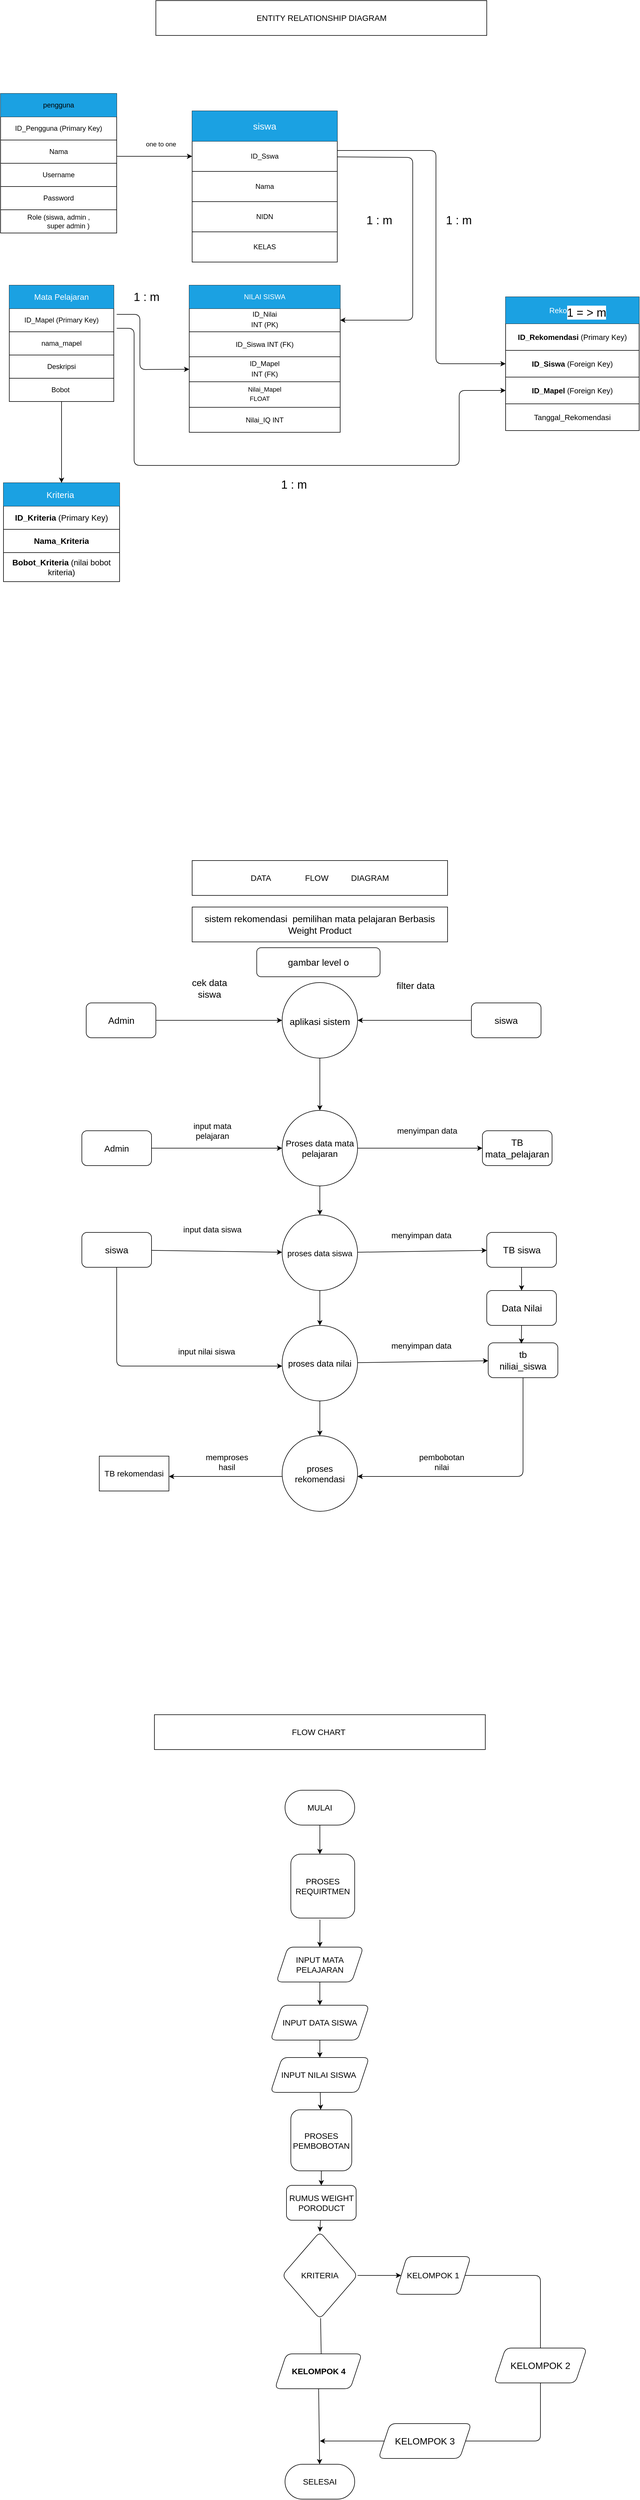 <mxfile><diagram id="LX3NrVUi2IdloEImj4LN" name="Page-1"><mxGraphModel dx="1613" dy="1745" grid="1" gridSize="10" guides="1" tooltips="1" connect="1" arrows="1" fold="1" page="1" pageScale="1" pageWidth="850" pageHeight="1100" math="0" shadow="0"><root><mxCell id="0"/><mxCell id="1" parent="0"/><mxCell id="129" style="edgeStyle=none;html=1;fontSize=11;" parent="1" target="403" edge="1"><mxGeometry relative="1" as="geometry"><mxPoint x="-220" y="-100" as="targetPoint"/><Array as="points"/><mxPoint x="-350" y="-172" as="sourcePoint"/></mxGeometry></mxCell><mxCell id="131" value="one to one" style="edgeLabel;html=1;align=center;verticalAlign=middle;resizable=0;points=[];fontSize=11;" parent="129" vertex="1" connectable="0"><mxGeometry x="-0.118" y="-3" relative="1" as="geometry"><mxPoint x="18" y="-24" as="offset"/></mxGeometry></mxCell><mxCell id="24" value="" style="shape=table;startSize=0;container=1;collapsible=0;childLayout=tableLayout;" parent="1" vertex="1"><mxGeometry x="-550" y="-280" width="200" height="240" as="geometry"/></mxCell><mxCell id="25" value="" style="shape=tableRow;horizontal=0;startSize=0;swimlaneHead=0;swimlaneBody=0;top=0;left=0;bottom=0;right=0;collapsible=0;dropTarget=0;fillColor=#1ba1e2;points=[[0,0.5],[1,0.5]];portConstraint=eastwest;fontColor=#ffffff;strokeColor=#006EAF;" parent="24" vertex="1"><mxGeometry width="200" height="40" as="geometry"/></mxCell><mxCell id="26" value="pengguna" style="shape=partialRectangle;html=1;whiteSpace=wrap;connectable=0;overflow=hidden;fillColor=none;top=0;left=0;bottom=0;right=0;pointerEvents=1;" parent="25" vertex="1"><mxGeometry width="200" height="40" as="geometry"><mxRectangle width="200" height="40" as="alternateBounds"/></mxGeometry></mxCell><mxCell id="27" value="" style="shape=tableRow;horizontal=0;startSize=0;swimlaneHead=0;swimlaneBody=0;top=0;left=0;bottom=0;right=0;collapsible=0;dropTarget=0;fillColor=none;points=[[0,0.5],[1,0.5]];portConstraint=eastwest;" parent="24" vertex="1"><mxGeometry y="40" width="200" height="40" as="geometry"/></mxCell><mxCell id="28" value="ID_Pengguna (Primary Key)" style="shape=partialRectangle;html=1;whiteSpace=wrap;connectable=0;overflow=hidden;fillColor=none;top=0;left=0;bottom=0;right=0;pointerEvents=1;" parent="27" vertex="1"><mxGeometry width="200" height="40" as="geometry"><mxRectangle width="200" height="40" as="alternateBounds"/></mxGeometry></mxCell><mxCell id="29" value="" style="shape=tableRow;horizontal=0;startSize=0;swimlaneHead=0;swimlaneBody=0;top=0;left=0;bottom=0;right=0;collapsible=0;dropTarget=0;fillColor=none;points=[[0,0.5],[1,0.5]];portConstraint=eastwest;" parent="24" vertex="1"><mxGeometry y="80" width="200" height="40" as="geometry"/></mxCell><mxCell id="30" value="Nama" style="shape=partialRectangle;html=1;whiteSpace=wrap;connectable=0;overflow=hidden;fillColor=none;top=0;left=0;bottom=0;right=0;pointerEvents=1;" parent="29" vertex="1"><mxGeometry width="200" height="40" as="geometry"><mxRectangle width="200" height="40" as="alternateBounds"/></mxGeometry></mxCell><mxCell id="31" value="" style="shape=tableRow;horizontal=0;startSize=0;swimlaneHead=0;swimlaneBody=0;top=0;left=0;bottom=0;right=0;collapsible=0;dropTarget=0;fillColor=none;points=[[0,0.5],[1,0.5]];portConstraint=eastwest;" parent="24" vertex="1"><mxGeometry y="120" width="200" height="40" as="geometry"/></mxCell><mxCell id="32" value="Username" style="shape=partialRectangle;html=1;whiteSpace=wrap;connectable=0;overflow=hidden;fillColor=none;top=0;left=0;bottom=0;right=0;pointerEvents=1;" parent="31" vertex="1"><mxGeometry width="200" height="40" as="geometry"><mxRectangle width="200" height="40" as="alternateBounds"/></mxGeometry></mxCell><mxCell id="33" value="" style="shape=tableRow;horizontal=0;startSize=0;swimlaneHead=0;swimlaneBody=0;top=0;left=0;bottom=0;right=0;collapsible=0;dropTarget=0;fillColor=none;points=[[0,0.5],[1,0.5]];portConstraint=eastwest;" parent="24" vertex="1"><mxGeometry y="160" width="200" height="40" as="geometry"/></mxCell><mxCell id="34" value="Password" style="shape=partialRectangle;html=1;whiteSpace=wrap;connectable=0;overflow=hidden;fillColor=none;top=0;left=0;bottom=0;right=0;pointerEvents=1;" parent="33" vertex="1"><mxGeometry width="200" height="40" as="geometry"><mxRectangle width="200" height="40" as="alternateBounds"/></mxGeometry></mxCell><mxCell id="35" value="" style="shape=tableRow;horizontal=0;startSize=0;swimlaneHead=0;swimlaneBody=0;top=0;left=0;bottom=0;right=0;collapsible=0;dropTarget=0;fillColor=none;points=[[0,0.5],[1,0.5]];portConstraint=eastwest;" parent="24" vertex="1"><mxGeometry y="200" width="200" height="40" as="geometry"/></mxCell><mxCell id="36" value="Role (siswa, admin , &lt;br&gt;&lt;span style=&quot;white-space: pre;&quot;&gt;&#9;&lt;/span&gt;&amp;nbsp; super admin )" style="shape=partialRectangle;html=1;whiteSpace=wrap;connectable=0;overflow=hidden;fillColor=none;top=0;left=0;bottom=0;right=0;pointerEvents=1;" parent="35" vertex="1"><mxGeometry width="200" height="40" as="geometry"><mxRectangle width="200" height="40" as="alternateBounds"/></mxGeometry></mxCell><mxCell id="VkJ5TcABdocI_Z8cLHhA-128" style="edgeStyle=none;html=1;fontSize=13;" parent="1" source="37" target="58" edge="1"><mxGeometry relative="1" as="geometry"/></mxCell><mxCell id="37" value="" style="shape=table;startSize=0;container=1;collapsible=0;childLayout=tableLayout;" parent="1" vertex="1"><mxGeometry x="-535" y="50" width="180" height="200" as="geometry"/></mxCell><mxCell id="38" value="" style="shape=tableRow;horizontal=0;startSize=0;swimlaneHead=0;swimlaneBody=0;top=0;left=0;bottom=0;right=0;collapsible=0;dropTarget=0;fillColor=none;points=[[0,0.5],[1,0.5]];portConstraint=eastwest;" parent="37" vertex="1"><mxGeometry width="180" height="40" as="geometry"/></mxCell><mxCell id="39" value="&lt;font style=&quot;font-size: 14px;&quot;&gt;Mata Pelajaran&lt;/font&gt;" style="shape=partialRectangle;html=1;whiteSpace=wrap;connectable=0;overflow=hidden;fillColor=#1ba1e2;top=0;left=0;bottom=0;right=0;pointerEvents=1;fontColor=#ffffff;strokeColor=#006EAF;" parent="38" vertex="1"><mxGeometry width="180" height="40" as="geometry"><mxRectangle width="180" height="40" as="alternateBounds"/></mxGeometry></mxCell><mxCell id="40" value="" style="shape=tableRow;horizontal=0;startSize=0;swimlaneHead=0;swimlaneBody=0;top=0;left=0;bottom=0;right=0;collapsible=0;dropTarget=0;fillColor=none;points=[[0,0.5],[1,0.5]];portConstraint=eastwest;" parent="37" vertex="1"><mxGeometry y="40" width="180" height="40" as="geometry"/></mxCell><mxCell id="41" value="ID_Mapel (Primary Key)" style="shape=partialRectangle;html=1;whiteSpace=wrap;connectable=0;overflow=hidden;fillColor=none;top=0;left=0;bottom=0;right=0;pointerEvents=1;" parent="40" vertex="1"><mxGeometry width="180" height="40" as="geometry"><mxRectangle width="180" height="40" as="alternateBounds"/></mxGeometry></mxCell><mxCell id="42" value="" style="shape=tableRow;horizontal=0;startSize=0;swimlaneHead=0;swimlaneBody=0;top=0;left=0;bottom=0;right=0;collapsible=0;dropTarget=0;fillColor=none;points=[[0,0.5],[1,0.5]];portConstraint=eastwest;" parent="37" vertex="1"><mxGeometry y="80" width="180" height="40" as="geometry"/></mxCell><mxCell id="43" value="nama_mapel" style="shape=partialRectangle;html=1;whiteSpace=wrap;connectable=0;overflow=hidden;fillColor=none;top=0;left=0;bottom=0;right=0;pointerEvents=1;" parent="42" vertex="1"><mxGeometry width="180" height="40" as="geometry"><mxRectangle width="180" height="40" as="alternateBounds"/></mxGeometry></mxCell><mxCell id="44" value="" style="shape=tableRow;horizontal=0;startSize=0;swimlaneHead=0;swimlaneBody=0;top=0;left=0;bottom=0;right=0;collapsible=0;dropTarget=0;fillColor=none;points=[[0,0.5],[1,0.5]];portConstraint=eastwest;" parent="37" vertex="1"><mxGeometry y="120" width="180" height="40" as="geometry"/></mxCell><mxCell id="45" value="Deskripsi" style="shape=partialRectangle;html=1;whiteSpace=wrap;connectable=0;overflow=hidden;fillColor=none;top=0;left=0;bottom=0;right=0;pointerEvents=1;" parent="44" vertex="1"><mxGeometry width="180" height="40" as="geometry"><mxRectangle width="180" height="40" as="alternateBounds"/></mxGeometry></mxCell><mxCell id="46" value="" style="shape=tableRow;horizontal=0;startSize=0;swimlaneHead=0;swimlaneBody=0;top=0;left=0;bottom=0;right=0;collapsible=0;dropTarget=0;fillColor=none;points=[[0,0.5],[1,0.5]];portConstraint=eastwest;" parent="37" vertex="1"><mxGeometry y="160" width="180" height="40" as="geometry"/></mxCell><mxCell id="47" value="Bobot&amp;nbsp;" style="shape=partialRectangle;html=1;whiteSpace=wrap;connectable=0;overflow=hidden;fillColor=none;top=0;left=0;bottom=0;right=0;pointerEvents=1;" parent="46" vertex="1"><mxGeometry width="180" height="40" as="geometry"><mxRectangle width="180" height="40" as="alternateBounds"/></mxGeometry></mxCell><mxCell id="57" value="" style="shape=table;startSize=0;container=1;collapsible=0;childLayout=tableLayout;fontSize=14;" parent="1" vertex="1"><mxGeometry x="-545" y="390" width="200" height="170" as="geometry"/></mxCell><mxCell id="58" value="" style="shape=tableRow;horizontal=0;startSize=0;swimlaneHead=0;swimlaneBody=0;top=0;left=0;bottom=0;right=0;collapsible=0;dropTarget=0;fillColor=none;points=[[0,0.5],[1,0.5]];portConstraint=eastwest;fontSize=14;" parent="57" vertex="1"><mxGeometry width="200" height="40" as="geometry"/></mxCell><mxCell id="59" value="&lt;font style=&quot;font-size: 15px;&quot;&gt;Kriteria&amp;nbsp;&lt;/font&gt;" style="shape=partialRectangle;html=1;whiteSpace=wrap;connectable=0;overflow=hidden;fillColor=#1ba1e2;top=0;left=0;bottom=0;right=0;pointerEvents=1;fontSize=14;fontColor=#ffffff;strokeColor=#006EAF;" parent="58" vertex="1"><mxGeometry width="200" height="40" as="geometry"><mxRectangle width="200" height="40" as="alternateBounds"/></mxGeometry></mxCell><mxCell id="60" value="" style="shape=tableRow;horizontal=0;startSize=0;swimlaneHead=0;swimlaneBody=0;top=0;left=0;bottom=0;right=0;collapsible=0;dropTarget=0;fillColor=none;points=[[0,0.5],[1,0.5]];portConstraint=eastwest;fontSize=14;" parent="57" vertex="1"><mxGeometry y="40" width="200" height="40" as="geometry"/></mxCell><mxCell id="61" value="&lt;strong&gt;ID_Kriteria&lt;/strong&gt; (Primary Key)" style="shape=partialRectangle;html=1;whiteSpace=wrap;connectable=0;overflow=hidden;fillColor=none;top=0;left=0;bottom=0;right=0;pointerEvents=1;fontSize=14;" parent="60" vertex="1"><mxGeometry width="200" height="40" as="geometry"><mxRectangle width="200" height="40" as="alternateBounds"/></mxGeometry></mxCell><mxCell id="62" value="" style="shape=tableRow;horizontal=0;startSize=0;swimlaneHead=0;swimlaneBody=0;top=0;left=0;bottom=0;right=0;collapsible=0;dropTarget=0;fillColor=none;points=[[0,0.5],[1,0.5]];portConstraint=eastwest;fontSize=14;" parent="57" vertex="1"><mxGeometry y="80" width="200" height="40" as="geometry"/></mxCell><mxCell id="63" value="&lt;strong&gt;Nama_Kriteria&lt;/strong&gt;" style="shape=partialRectangle;html=1;whiteSpace=wrap;connectable=0;overflow=hidden;fillColor=none;top=0;left=0;bottom=0;right=0;pointerEvents=1;fontSize=14;" parent="62" vertex="1"><mxGeometry width="200" height="40" as="geometry"><mxRectangle width="200" height="40" as="alternateBounds"/></mxGeometry></mxCell><mxCell id="64" value="" style="shape=tableRow;horizontal=0;startSize=0;swimlaneHead=0;swimlaneBody=0;top=0;left=0;bottom=0;right=0;collapsible=0;dropTarget=0;fillColor=none;points=[[0,0.5],[1,0.5]];portConstraint=eastwest;fontSize=14;" parent="57" vertex="1"><mxGeometry y="120" width="200" height="50" as="geometry"/></mxCell><mxCell id="65" value="&lt;strong&gt;Bobot_Kriteria&lt;/strong&gt; (nilai bobot kriteria)" style="shape=partialRectangle;html=1;whiteSpace=wrap;connectable=0;overflow=hidden;fillColor=none;top=0;left=0;bottom=0;right=0;pointerEvents=1;fontSize=14;" parent="64" vertex="1"><mxGeometry width="200" height="50" as="geometry"><mxRectangle width="200" height="50" as="alternateBounds"/></mxGeometry></mxCell><mxCell id="VkJ5TcABdocI_Z8cLHhA-98" value="" style="shape=table;startSize=0;container=1;collapsible=0;childLayout=tableLayout;fontSize=13;" parent="1" vertex="1"><mxGeometry x="320" y="70" width="230" height="230" as="geometry"/></mxCell><mxCell id="VkJ5TcABdocI_Z8cLHhA-99" value="" style="shape=tableRow;horizontal=0;startSize=0;swimlaneHead=0;swimlaneBody=0;top=0;left=0;bottom=0;right=0;collapsible=0;dropTarget=0;fillColor=none;points=[[0,0.5],[1,0.5]];portConstraint=eastwest;fontSize=13;" parent="VkJ5TcABdocI_Z8cLHhA-98" vertex="1"><mxGeometry width="230" height="46" as="geometry"/></mxCell><mxCell id="VkJ5TcABdocI_Z8cLHhA-100" value="Rekomendasi" style="shape=partialRectangle;html=1;whiteSpace=wrap;connectable=0;overflow=hidden;fillColor=#1ba1e2;top=0;left=0;bottom=0;right=0;pointerEvents=1;fontSize=13;fontColor=#ffffff;strokeColor=#006EAF;" parent="VkJ5TcABdocI_Z8cLHhA-99" vertex="1"><mxGeometry width="230" height="46" as="geometry"><mxRectangle width="230" height="46" as="alternateBounds"/></mxGeometry></mxCell><mxCell id="VkJ5TcABdocI_Z8cLHhA-101" value="" style="shape=tableRow;horizontal=0;startSize=0;swimlaneHead=0;swimlaneBody=0;top=0;left=0;bottom=0;right=0;collapsible=0;dropTarget=0;fillColor=none;points=[[0,0.5],[1,0.5]];portConstraint=eastwest;fontSize=13;" parent="VkJ5TcABdocI_Z8cLHhA-98" vertex="1"><mxGeometry y="46" width="230" height="46" as="geometry"/></mxCell><mxCell id="VkJ5TcABdocI_Z8cLHhA-102" value="&lt;strong&gt;ID_Rekomendasi&lt;/strong&gt; (Primary Key)" style="shape=partialRectangle;html=1;whiteSpace=wrap;connectable=0;overflow=hidden;fillColor=none;top=0;left=0;bottom=0;right=0;pointerEvents=1;fontSize=13;" parent="VkJ5TcABdocI_Z8cLHhA-101" vertex="1"><mxGeometry width="230" height="46" as="geometry"><mxRectangle width="230" height="46" as="alternateBounds"/></mxGeometry></mxCell><mxCell id="VkJ5TcABdocI_Z8cLHhA-103" value="" style="shape=tableRow;horizontal=0;startSize=0;swimlaneHead=0;swimlaneBody=0;top=0;left=0;bottom=0;right=0;collapsible=0;dropTarget=0;fillColor=none;points=[[0,0.5],[1,0.5]];portConstraint=eastwest;fontSize=13;" parent="VkJ5TcABdocI_Z8cLHhA-98" vertex="1"><mxGeometry y="92" width="230" height="46" as="geometry"/></mxCell><mxCell id="VkJ5TcABdocI_Z8cLHhA-104" value="&lt;b&gt;ID_Siswa&amp;nbsp;&lt;/b&gt;(Foreign Key)" style="shape=partialRectangle;html=1;whiteSpace=wrap;connectable=0;overflow=hidden;fillColor=none;top=0;left=0;bottom=0;right=0;pointerEvents=1;fontSize=13;" parent="VkJ5TcABdocI_Z8cLHhA-103" vertex="1"><mxGeometry width="230" height="46" as="geometry"><mxRectangle width="230" height="46" as="alternateBounds"/></mxGeometry></mxCell><mxCell id="VkJ5TcABdocI_Z8cLHhA-105" value="" style="shape=tableRow;horizontal=0;startSize=0;swimlaneHead=0;swimlaneBody=0;top=0;left=0;bottom=0;right=0;collapsible=0;dropTarget=0;fillColor=none;points=[[0,0.5],[1,0.5]];portConstraint=eastwest;fontSize=13;" parent="VkJ5TcABdocI_Z8cLHhA-98" vertex="1"><mxGeometry y="138" width="230" height="46" as="geometry"/></mxCell><mxCell id="VkJ5TcABdocI_Z8cLHhA-106" value="&lt;strong&gt;ID_Mapel&lt;/strong&gt; (Foreign Key)" style="shape=partialRectangle;html=1;whiteSpace=wrap;connectable=0;overflow=hidden;fillColor=none;top=0;left=0;bottom=0;right=0;pointerEvents=1;fontSize=13;" parent="VkJ5TcABdocI_Z8cLHhA-105" vertex="1"><mxGeometry width="230" height="46" as="geometry"><mxRectangle width="230" height="46" as="alternateBounds"/></mxGeometry></mxCell><mxCell id="VkJ5TcABdocI_Z8cLHhA-107" value="" style="shape=tableRow;horizontal=0;startSize=0;swimlaneHead=0;swimlaneBody=0;top=0;left=0;bottom=0;right=0;collapsible=0;dropTarget=0;fillColor=none;points=[[0,0.5],[1,0.5]];portConstraint=eastwest;fontSize=13;" parent="VkJ5TcABdocI_Z8cLHhA-98" vertex="1"><mxGeometry y="184" width="230" height="46" as="geometry"/></mxCell><mxCell id="VkJ5TcABdocI_Z8cLHhA-108" value="Tanggal_Rekomendasi" style="shape=partialRectangle;html=1;whiteSpace=wrap;connectable=0;overflow=hidden;fillColor=none;top=0;left=0;bottom=0;right=0;pointerEvents=1;fontSize=13;" parent="VkJ5TcABdocI_Z8cLHhA-107" vertex="1"><mxGeometry width="230" height="46" as="geometry"><mxRectangle width="230" height="46" as="alternateBounds"/></mxGeometry></mxCell><mxCell id="113" value="" style="edgeStyle=none;html=1;movable=0;resizable=0;rotatable=0;deletable=0;editable=0;connectable=0;" parent="1" edge="1"><mxGeometry relative="1" as="geometry"><mxPoint x="-99.394" y="110" as="sourcePoint"/><mxPoint x="-94.545" y="120" as="targetPoint"/></mxGeometry></mxCell><mxCell id="116" value="" style="shape=table;startSize=0;container=1;collapsible=0;childLayout=tableLayout;" parent="1" vertex="1"><mxGeometry x="-225" y="50" width="260" height="253" as="geometry"/></mxCell><mxCell id="117" value="" style="shape=tableRow;horizontal=0;startSize=0;swimlaneHead=0;swimlaneBody=0;top=0;left=0;bottom=0;right=0;collapsible=0;dropTarget=0;fillColor=none;points=[[0,0.5],[1,0.5]];portConstraint=eastwest;" parent="116" vertex="1"><mxGeometry width="260" height="40" as="geometry"/></mxCell><mxCell id="118" value="NILAI SISWA" style="shape=partialRectangle;html=1;whiteSpace=wrap;connectable=0;overflow=hidden;fillColor=#1ba1e2;top=0;left=0;bottom=0;right=0;pointerEvents=1;fontColor=#ffffff;strokeColor=#006EAF;" parent="117" vertex="1"><mxGeometry width="260" height="40" as="geometry"><mxRectangle width="260" height="40" as="alternateBounds"/></mxGeometry></mxCell><mxCell id="119" value="" style="shape=tableRow;horizontal=0;startSize=0;swimlaneHead=0;swimlaneBody=0;top=0;left=0;bottom=0;right=0;collapsible=0;dropTarget=0;fillColor=none;points=[[0,0.5],[1,0.5]];portConstraint=eastwest;" parent="116" vertex="1"><mxGeometry y="40" width="260" height="40" as="geometry"/></mxCell><mxCell id="120" value="ID_Nilai&lt;br&gt;&lt;table&gt;&lt;tbody&gt;&lt;tr&gt;&lt;td&gt;INT (PK)&lt;/td&gt;&lt;/tr&gt;&lt;/tbody&gt;&lt;/table&gt;" style="shape=partialRectangle;html=1;whiteSpace=wrap;connectable=0;overflow=hidden;fillColor=none;top=0;left=0;bottom=0;right=0;pointerEvents=1;" parent="119" vertex="1"><mxGeometry width="260" height="40" as="geometry"><mxRectangle width="260" height="40" as="alternateBounds"/></mxGeometry></mxCell><mxCell id="121" value="" style="shape=tableRow;horizontal=0;startSize=0;swimlaneHead=0;swimlaneBody=0;top=0;left=0;bottom=0;right=0;collapsible=0;dropTarget=0;fillColor=none;points=[[0,0.5],[1,0.5]];portConstraint=eastwest;" parent="116" vertex="1"><mxGeometry y="80" width="260" height="43" as="geometry"/></mxCell><mxCell id="122" value="ID_Siswa INT (FK)" style="shape=partialRectangle;html=1;whiteSpace=wrap;connectable=0;overflow=hidden;fillColor=none;top=0;left=0;bottom=0;right=0;pointerEvents=1;" parent="121" vertex="1"><mxGeometry width="260" height="43" as="geometry"><mxRectangle width="260" height="43" as="alternateBounds"/></mxGeometry></mxCell><mxCell id="123" value="" style="shape=tableRow;horizontal=0;startSize=0;swimlaneHead=0;swimlaneBody=0;top=0;left=0;bottom=0;right=0;collapsible=0;dropTarget=0;fillColor=none;points=[[0,0.5],[1,0.5]];portConstraint=eastwest;" parent="116" vertex="1"><mxGeometry y="123" width="260" height="43" as="geometry"/></mxCell><mxCell id="124" value="ID_Mapel&lt;br&gt;&lt;table&gt;&lt;tbody&gt;&lt;tr&gt;&lt;td&gt;INT (FK)&lt;/td&gt;&lt;/tr&gt;&lt;/tbody&gt;&lt;/table&gt;" style="shape=partialRectangle;html=1;whiteSpace=wrap;connectable=0;overflow=hidden;fillColor=none;top=0;left=0;bottom=0;right=0;pointerEvents=1;" parent="123" vertex="1"><mxGeometry width="260" height="43" as="geometry"><mxRectangle width="260" height="43" as="alternateBounds"/></mxGeometry></mxCell><mxCell id="125" value="" style="shape=tableRow;horizontal=0;startSize=0;swimlaneHead=0;swimlaneBody=0;top=0;left=0;bottom=0;right=0;collapsible=0;dropTarget=0;fillColor=none;points=[[0,0.5],[1,0.5]];portConstraint=eastwest;" parent="116" vertex="1"><mxGeometry y="166" width="260" height="44" as="geometry"/></mxCell><mxCell id="126" value="&lt;font style=&quot;font-size: 11px;&quot;&gt;Nilai_Mapel&lt;/font&gt;&lt;br&gt;&lt;table style=&quot;font-size: 11px;&quot;&gt;&lt;tbody&gt;&lt;tr&gt;&lt;td&gt;&lt;font style=&quot;font-size: 11px;&quot;&gt;FLOAT&lt;/font&gt;&lt;/td&gt;&lt;/tr&gt;&lt;/tbody&gt;&lt;/table&gt;" style="shape=partialRectangle;html=1;whiteSpace=wrap;connectable=0;overflow=hidden;fillColor=none;top=0;left=0;bottom=0;right=0;pointerEvents=1;" parent="125" vertex="1"><mxGeometry width="260" height="44" as="geometry"><mxRectangle width="260" height="44" as="alternateBounds"/></mxGeometry></mxCell><mxCell id="127" value="" style="shape=tableRow;horizontal=0;startSize=0;swimlaneHead=0;swimlaneBody=0;top=0;left=0;bottom=0;right=0;collapsible=0;dropTarget=0;fillColor=none;points=[[0,0.5],[1,0.5]];portConstraint=eastwest;" parent="116" vertex="1"><mxGeometry y="210" width="260" height="43" as="geometry"/></mxCell><mxCell id="128" value="Nilai_IQ INT" style="shape=partialRectangle;html=1;whiteSpace=wrap;connectable=0;overflow=hidden;fillColor=none;top=0;left=0;bottom=0;right=0;pointerEvents=1;" parent="127" vertex="1"><mxGeometry width="260" height="43" as="geometry"><mxRectangle width="260" height="43" as="alternateBounds"/></mxGeometry></mxCell><mxCell id="132" style="edgeStyle=none;html=1;fontSize=11;entryX=0;entryY=0.5;entryDx=0;entryDy=0;" parent="1" target="123" edge="1"><mxGeometry relative="1" as="geometry"><mxPoint x="-450" y="554.5" as="targetPoint"/><mxPoint x="-350" y="100" as="sourcePoint"/><Array as="points"><mxPoint x="-310" y="100"/><mxPoint x="-310" y="195"/></Array></mxGeometry></mxCell><mxCell id="135" value="&lt;font style=&quot;font-size: 20px;&quot;&gt;1 : m&lt;/font&gt;" style="edgeLabel;html=1;align=center;verticalAlign=middle;resizable=0;points=[];fontSize=11;" parent="132" vertex="1" connectable="0"><mxGeometry x="0.155" y="4" relative="1" as="geometry"><mxPoint x="7" y="-118" as="offset"/></mxGeometry></mxCell><mxCell id="139" value="&lt;span style=&quot;font-size: 20px;&quot;&gt;1 : m&lt;/span&gt;" style="edgeLabel;html=1;align=center;verticalAlign=middle;resizable=0;points=[];fontSize=11;" parent="1" vertex="1" connectable="0"><mxGeometry x="39.997" y="-19.997" as="geometry"><mxPoint x="62" y="-43" as="offset"/></mxGeometry></mxCell><mxCell id="142" value="&lt;font style=&quot;font-size: 20px;&quot;&gt;1 = &amp;gt; m&lt;/font&gt;" style="edgeLabel;html=1;align=center;verticalAlign=middle;resizable=0;points=[];fontSize=11;" parent="1" vertex="1" connectable="0"><mxGeometry x="239.997" y="110.003" as="geometry"><mxPoint x="219" y="-14" as="offset"/></mxGeometry></mxCell><mxCell id="146" value="&lt;font style=&quot;font-size: 20px;&quot;&gt;1 : m&lt;/font&gt;" style="edgeLabel;html=1;align=center;verticalAlign=middle;resizable=0;points=[];fontSize=11;" parent="1" vertex="1" connectable="0"><mxGeometry x="-40.003" y="410.003" as="geometry"><mxPoint x="-5" y="-18" as="offset"/></mxGeometry></mxCell><mxCell id="435" style="edgeStyle=none;html=1;exitX=0.5;exitY=1;exitDx=0;exitDy=0;fontSize=16;" parent="1" source="147" target="176" edge="1"><mxGeometry relative="1" as="geometry"/></mxCell><mxCell id="147" value="&lt;font style=&quot;font-size: 16px;&quot;&gt;aplikasi sistem&lt;/font&gt;" style="ellipse;whiteSpace=wrap;html=1;aspect=fixed;fontSize=20;" parent="1" vertex="1"><mxGeometry x="-65" y="1250" width="130" height="130" as="geometry"/></mxCell><mxCell id="151" style="edgeStyle=orthogonalEdgeStyle;curved=1;html=1;fontSize=16;" parent="1" source="148" target="147" edge="1"><mxGeometry relative="1" as="geometry"/></mxCell><mxCell id="148" value="Admin" style="rounded=1;whiteSpace=wrap;html=1;fontSize=16;" parent="1" vertex="1"><mxGeometry x="-402.5" y="1285" width="120" height="60" as="geometry"/></mxCell><mxCell id="154" style="edgeStyle=orthogonalEdgeStyle;curved=1;html=1;fontSize=16;" parent="1" source="150" target="147" edge="1"><mxGeometry relative="1" as="geometry"/></mxCell><mxCell id="150" value="siswa" style="rounded=1;whiteSpace=wrap;html=1;fontSize=16;" parent="1" vertex="1"><mxGeometry x="261" y="1285" width="120" height="60" as="geometry"/></mxCell><mxCell id="152" value="cek data siswa" style="text;strokeColor=none;align=center;fillColor=none;html=1;verticalAlign=middle;whiteSpace=wrap;rounded=0;fontSize=16;" parent="1" vertex="1"><mxGeometry x="-240" y="1235" width="100" height="50" as="geometry"/></mxCell><mxCell id="155" value="filter data" style="text;strokeColor=none;align=center;fillColor=none;html=1;verticalAlign=middle;whiteSpace=wrap;rounded=0;fontSize=16;" parent="1" vertex="1"><mxGeometry x="120" y="1235" width="90" height="40" as="geometry"/></mxCell><mxCell id="158" value="gambar level o" style="rounded=1;whiteSpace=wrap;html=1;fontSize=16;" parent="1" vertex="1"><mxGeometry x="-108.75" y="1190" width="212.5" height="50" as="geometry"/></mxCell><mxCell id="159" value="sistem rekomendasi&amp;nbsp; pemilihan mata pelajaran Berbasis Weight Product" style="rounded=0;whiteSpace=wrap;html=1;fontSize=16;" parent="1" vertex="1"><mxGeometry x="-220" y="1120" width="440" height="60" as="geometry"/></mxCell><mxCell id="169" style="edgeStyle=none;html=1;fontSize=16;" parent="1" source="161" target="162" edge="1"><mxGeometry relative="1" as="geometry"/></mxCell><mxCell id="195" style="edgeStyle=orthogonalEdgeStyle;html=1;fontSize=14;" parent="1" source="161" target="171" edge="1"><mxGeometry relative="1" as="geometry"><Array as="points"><mxPoint x="-350" y="1910"/></Array></mxGeometry></mxCell><mxCell id="161" value="siswa" style="rounded=1;whiteSpace=wrap;html=1;fontSize=16;" parent="1" vertex="1"><mxGeometry x="-410" y="1680" width="120" height="60" as="geometry"/></mxCell><mxCell id="170" style="edgeStyle=none;html=1;fontSize=15;" parent="1" source="162" target="168" edge="1"><mxGeometry relative="1" as="geometry"/></mxCell><mxCell id="436" style="edgeStyle=none;html=1;entryX=0.5;entryY=0;entryDx=0;entryDy=0;fontSize=16;" parent="1" source="162" target="171" edge="1"><mxGeometry relative="1" as="geometry"/></mxCell><mxCell id="162" value="&lt;font style=&quot;font-size: 14px;&quot;&gt;proses data siswa&lt;/font&gt;" style="ellipse;whiteSpace=wrap;html=1;aspect=fixed;fontSize=16;" parent="1" vertex="1"><mxGeometry x="-65" y="1650" width="130" height="130" as="geometry"/></mxCell><mxCell id="398" style="edgeStyle=none;html=1;" parent="1" source="168" target="397" edge="1"><mxGeometry relative="1" as="geometry"><mxPoint x="350" y="1740" as="sourcePoint"/></mxGeometry></mxCell><mxCell id="168" value="TB siswa" style="rounded=1;whiteSpace=wrap;html=1;fontSize=16;" parent="1" vertex="1"><mxGeometry x="287.5" y="1680" width="120" height="60" as="geometry"/></mxCell><mxCell id="181" style="edgeStyle=none;html=1;fontSize=15;" parent="1" source="171" target="180" edge="1"><mxGeometry relative="1" as="geometry"/></mxCell><mxCell id="438" style="edgeStyle=none;html=1;fontSize=16;" parent="1" source="171" target="197" edge="1"><mxGeometry relative="1" as="geometry"/></mxCell><mxCell id="171" value="proses data nilai" style="ellipse;whiteSpace=wrap;html=1;aspect=fixed;fontSize=15;" parent="1" vertex="1"><mxGeometry x="-65" y="1840" width="130" height="130" as="geometry"/></mxCell><mxCell id="174" value="TB mata_pelajaran" style="rounded=1;whiteSpace=wrap;html=1;fontSize=16;" parent="1" vertex="1"><mxGeometry x="280" y="1505" width="120" height="60" as="geometry"/></mxCell><mxCell id="177" style="edgeStyle=none;html=1;fontSize=15;" parent="1" source="175" target="176" edge="1"><mxGeometry relative="1" as="geometry"/></mxCell><mxCell id="175" value="Admin" style="rounded=1;whiteSpace=wrap;html=1;fontSize=15;" parent="1" vertex="1"><mxGeometry x="-410" y="1505" width="120" height="60" as="geometry"/></mxCell><mxCell id="179" style="edgeStyle=none;html=1;fontSize=15;" parent="1" source="176" target="174" edge="1"><mxGeometry relative="1" as="geometry"/></mxCell><mxCell id="437" style="edgeStyle=none;html=1;entryX=0.5;entryY=0;entryDx=0;entryDy=0;fontSize=16;" parent="1" source="176" target="162" edge="1"><mxGeometry relative="1" as="geometry"/></mxCell><mxCell id="176" value="Proses data mata pelajaran" style="ellipse;whiteSpace=wrap;html=1;aspect=fixed;fontSize=15;" parent="1" vertex="1"><mxGeometry x="-65" y="1470" width="130" height="130" as="geometry"/></mxCell><mxCell id="198" style="edgeStyle=orthogonalEdgeStyle;html=1;fontSize=14;" parent="1" source="180" target="197" edge="1"><mxGeometry relative="1" as="geometry"><Array as="points"><mxPoint x="350" y="2100"/></Array></mxGeometry></mxCell><mxCell id="180" value="tb&lt;br&gt;niliai_siswa" style="rounded=1;whiteSpace=wrap;html=1;fontSize=16;" parent="1" vertex="1"><mxGeometry x="290" y="1870" width="120" height="60" as="geometry"/></mxCell><mxCell id="183" value="input data siswa" style="text;strokeColor=none;align=center;fillColor=none;html=1;verticalAlign=middle;whiteSpace=wrap;rounded=0;fontSize=14;" parent="1" vertex="1"><mxGeometry x="-240" y="1650" width="110" height="50" as="geometry"/></mxCell><mxCell id="184" value="menyimpan data" style="text;strokeColor=none;align=center;fillColor=none;html=1;verticalAlign=middle;whiteSpace=wrap;rounded=0;fontSize=14;" parent="1" vertex="1"><mxGeometry x="130" y="1480" width="110" height="50" as="geometry"/></mxCell><mxCell id="211" style="edgeStyle=orthogonalEdgeStyle;html=1;fontSize=14;" parent="1" source="197" target="210" edge="1"><mxGeometry relative="1" as="geometry"><Array as="points"><mxPoint x="-180" y="2100"/><mxPoint x="-180" y="2100"/></Array></mxGeometry></mxCell><mxCell id="197" value="proses rekomendasi" style="ellipse;whiteSpace=wrap;html=1;aspect=fixed;fontSize=15;" parent="1" vertex="1"><mxGeometry x="-65" y="2030" width="130" height="130" as="geometry"/></mxCell><mxCell id="199" value="input nilai siswa" style="text;strokeColor=none;align=center;fillColor=none;html=1;verticalAlign=middle;whiteSpace=wrap;rounded=0;fontSize=14;" parent="1" vertex="1"><mxGeometry x="-250" y="1860" width="110" height="50" as="geometry"/></mxCell><mxCell id="205" value="menyimpan data" style="text;strokeColor=none;align=center;fillColor=none;html=1;verticalAlign=middle;whiteSpace=wrap;rounded=0;fontSize=14;" parent="1" vertex="1"><mxGeometry x="120" y="1660" width="110" height="50" as="geometry"/></mxCell><mxCell id="206" value="menyimpan data" style="text;strokeColor=none;align=center;fillColor=none;html=1;verticalAlign=middle;whiteSpace=wrap;rounded=0;fontSize=14;" parent="1" vertex="1"><mxGeometry x="120" y="1850" width="110" height="50" as="geometry"/></mxCell><mxCell id="207" value="memproses hasil" style="text;strokeColor=none;align=center;fillColor=none;html=1;verticalAlign=middle;whiteSpace=wrap;rounded=0;fontSize=14;" parent="1" vertex="1"><mxGeometry x="-190" y="2060" width="60" height="30" as="geometry"/></mxCell><mxCell id="210" value="TB rekomendasi" style="rounded=0;whiteSpace=wrap;html=1;fontSize=14;" parent="1" vertex="1"><mxGeometry x="-380" y="2065" width="120" height="60" as="geometry"/></mxCell><mxCell id="213" value="pembobotan nilai" style="text;strokeColor=none;align=center;fillColor=none;html=1;verticalAlign=middle;whiteSpace=wrap;rounded=0;fontSize=14;" parent="1" vertex="1"><mxGeometry x="180" y="2060" width="60" height="30" as="geometry"/></mxCell><mxCell id="215" value="DATA&amp;nbsp; &amp;nbsp; &amp;nbsp; &amp;nbsp; &amp;nbsp; &amp;nbsp; &amp;nbsp; &amp;nbsp;FLOW&amp;nbsp; &amp;nbsp; &amp;nbsp; &amp;nbsp; &amp;nbsp; DIAGRAM" style="rounded=0;whiteSpace=wrap;html=1;fontSize=14;" parent="1" vertex="1"><mxGeometry x="-220" y="1040" width="440" height="60" as="geometry"/></mxCell><mxCell id="217" value="input mata pelajaran" style="text;strokeColor=none;align=center;fillColor=none;html=1;verticalAlign=middle;whiteSpace=wrap;rounded=0;fontSize=14;" parent="1" vertex="1"><mxGeometry x="-240" y="1480" width="110" height="50" as="geometry"/></mxCell><mxCell id="417" style="edgeStyle=none;html=1;entryX=0.455;entryY=0;entryDx=0;entryDy=0;entryPerimeter=0;fontSize=16;" parent="1" source="369" target="372" edge="1"><mxGeometry relative="1" as="geometry"/></mxCell><mxCell id="369" value="MULAI" style="rounded=1;whiteSpace=wrap;html=1;fontSize=14;arcSize=50;" parent="1" vertex="1"><mxGeometry x="-60" y="2640" width="120" height="60" as="geometry"/></mxCell><mxCell id="371" value="FLOW CHART&amp;nbsp;" style="rounded=0;whiteSpace=wrap;html=1;fontSize=14;" parent="1" vertex="1"><mxGeometry x="-285" y="2510" width="570" height="60" as="geometry"/></mxCell><mxCell id="418" style="edgeStyle=none;html=1;entryX=0.5;entryY=0;entryDx=0;entryDy=0;fontSize=16;exitX=0.456;exitY=1.024;exitDx=0;exitDy=0;exitPerimeter=0;" parent="1" source="372" target="374" edge="1"><mxGeometry relative="1" as="geometry"/></mxCell><mxCell id="372" value="PROSES&lt;br&gt;REQUIRTMEN" style="whiteSpace=wrap;html=1;aspect=fixed;rounded=1;fontSize=14;" parent="1" vertex="1"><mxGeometry x="-50" y="2750" width="110" height="110" as="geometry"/></mxCell><mxCell id="419" style="edgeStyle=none;html=1;fontSize=16;" parent="1" source="374" target="375" edge="1"><mxGeometry relative="1" as="geometry"/></mxCell><mxCell id="374" value="INPUT MATA PELAJARAN" style="shape=parallelogram;perimeter=parallelogramPerimeter;whiteSpace=wrap;html=1;fixedSize=1;rounded=1;fontSize=14;" parent="1" vertex="1"><mxGeometry x="-75" y="2910" width="150" height="60" as="geometry"/></mxCell><mxCell id="420" style="edgeStyle=none;html=1;entryX=0.5;entryY=0;entryDx=0;entryDy=0;fontSize=16;" parent="1" source="375" target="376" edge="1"><mxGeometry relative="1" as="geometry"/></mxCell><mxCell id="375" value="INPUT DATA SISWA" style="shape=parallelogram;perimeter=parallelogramPerimeter;whiteSpace=wrap;html=1;fixedSize=1;rounded=1;fontSize=14;" parent="1" vertex="1"><mxGeometry x="-85" y="3010" width="170" height="60" as="geometry"/></mxCell><mxCell id="421" style="edgeStyle=none;html=1;fontSize=16;" parent="1" source="376" target="378" edge="1"><mxGeometry relative="1" as="geometry"/></mxCell><mxCell id="376" value="INPUT NILAI SISWA&amp;nbsp;" style="shape=parallelogram;perimeter=parallelogramPerimeter;whiteSpace=wrap;html=1;fixedSize=1;rounded=1;fontSize=14;" parent="1" vertex="1"><mxGeometry x="-85" y="3100" width="170" height="60" as="geometry"/></mxCell><mxCell id="422" style="edgeStyle=none;html=1;fontSize=16;" parent="1" source="378" target="394" edge="1"><mxGeometry relative="1" as="geometry"/></mxCell><mxCell id="378" value="PROSES PEMBOBOTAN" style="whiteSpace=wrap;html=1;aspect=fixed;rounded=1;fontSize=14;" parent="1" vertex="1"><mxGeometry x="-50" y="3190" width="105" height="105" as="geometry"/></mxCell><mxCell id="381" style="edgeStyle=orthogonalEdgeStyle;html=1;entryX=0;entryY=0.5;entryDx=0;entryDy=0;fontSize=14;" parent="1" source="379" edge="1"><mxGeometry relative="1" as="geometry"><mxPoint x="210" y="3475" as="targetPoint"/></mxGeometry></mxCell><mxCell id="431" style="edgeStyle=none;html=1;fontSize=16;" parent="1" source="379" target="388" edge="1"><mxGeometry relative="1" as="geometry"/></mxCell><mxCell id="432" style="edgeStyle=none;html=1;entryX=0.533;entryY=0.167;entryDx=0;entryDy=0;entryPerimeter=0;fontSize=16;" parent="1" source="379" target="389" edge="1"><mxGeometry relative="1" as="geometry"/></mxCell><mxCell id="379" value="KRITERIA" style="rhombus;whiteSpace=wrap;html=1;rounded=1;fontSize=14;" parent="1" vertex="1"><mxGeometry x="-65" y="3400" width="130" height="150" as="geometry"/></mxCell><mxCell id="385" style="edgeStyle=orthogonalEdgeStyle;html=1;fontSize=14;exitX=1;exitY=0.5;exitDx=0;exitDy=0;" parent="1" source="388" edge="1"><mxGeometry relative="1" as="geometry"><mxPoint y="3760" as="targetPoint"/><mxPoint x="330" y="3475" as="sourcePoint"/><Array as="points"><mxPoint x="380" y="3475"/><mxPoint x="380" y="3760"/></Array></mxGeometry></mxCell><mxCell id="387" value="SELESAI" style="rounded=1;whiteSpace=wrap;html=1;fontSize=14;arcSize=50;" parent="1" vertex="1"><mxGeometry x="-60" y="3800" width="120" height="60" as="geometry"/></mxCell><mxCell id="388" value="KELOMPOK 1" style="shape=parallelogram;perimeter=parallelogramPerimeter;whiteSpace=wrap;html=1;fixedSize=1;rounded=1;fontSize=14;" parent="1" vertex="1"><mxGeometry x="130" y="3442.5" width="130" height="65" as="geometry"/></mxCell><mxCell id="433" style="edgeStyle=none;html=1;fontSize=16;" parent="1" source="389" target="387" edge="1"><mxGeometry relative="1" as="geometry"/></mxCell><mxCell id="389" value="KELOMPOK 4" style="shape=parallelogram;perimeter=parallelogramPerimeter;whiteSpace=wrap;html=1;fixedSize=1;rounded=1;fontSize=14;fontStyle=1" parent="1" vertex="1"><mxGeometry x="-77.5" y="3610" width="150" height="60" as="geometry"/></mxCell><mxCell id="392" value="ENTITY RELATIONSHIP DIAGRAM" style="rounded=0;whiteSpace=wrap;html=1;fontSize=14;" parent="1" vertex="1"><mxGeometry x="-282.5" y="-440" width="570" height="60" as="geometry"/></mxCell><mxCell id="423" style="edgeStyle=none;html=1;fontSize=16;" parent="1" source="394" edge="1"><mxGeometry relative="1" as="geometry"><mxPoint y="3400" as="targetPoint"/><Array as="points"><mxPoint y="3400"/></Array></mxGeometry></mxCell><mxCell id="394" value="RUMUS WEIGHT PORODUCT" style="rounded=1;whiteSpace=wrap;html=1;fontSize=14;" parent="1" vertex="1"><mxGeometry x="-57.5" y="3320" width="120" height="60" as="geometry"/></mxCell><mxCell id="434" style="edgeStyle=none;html=1;entryX=0.476;entryY=0.024;entryDx=0;entryDy=0;fontSize=16;exitX=0.5;exitY=1;exitDx=0;exitDy=0;entryPerimeter=0;" parent="1" source="397" target="180" edge="1"><mxGeometry relative="1" as="geometry"/></mxCell><mxCell id="397" value="&lt;font style=&quot;font-size: 16px;&quot;&gt;Data Nilai&lt;/font&gt;" style="rounded=1;whiteSpace=wrap;html=1;" parent="1" vertex="1"><mxGeometry x="287.5" y="1780" width="120" height="60" as="geometry"/></mxCell><mxCell id="400" value="" style="shape=table;startSize=0;container=1;collapsible=0;childLayout=tableLayout;" parent="1" vertex="1"><mxGeometry x="-220" y="-250" width="250" height="260" as="geometry"/></mxCell><mxCell id="401" value="" style="shape=tableRow;horizontal=0;startSize=0;swimlaneHead=0;swimlaneBody=0;top=0;left=0;bottom=0;right=0;collapsible=0;dropTarget=0;fillColor=none;points=[[0,0.5],[1,0.5]];portConstraint=eastwest;" parent="400" vertex="1"><mxGeometry width="250" height="52" as="geometry"/></mxCell><mxCell id="402" value="&lt;font style=&quot;font-size: 16px;&quot;&gt;siswa&lt;/font&gt;" style="shape=partialRectangle;html=1;whiteSpace=wrap;connectable=0;overflow=hidden;fillColor=#1ba1e2;top=0;left=0;bottom=0;right=0;pointerEvents=1;fontColor=#ffffff;strokeColor=#006EAF;" parent="401" vertex="1"><mxGeometry width="250" height="52" as="geometry"><mxRectangle width="250" height="52" as="alternateBounds"/></mxGeometry></mxCell><mxCell id="403" value="" style="shape=tableRow;horizontal=0;startSize=0;swimlaneHead=0;swimlaneBody=0;top=0;left=0;bottom=0;right=0;collapsible=0;dropTarget=0;fillColor=none;points=[[0,0.5],[1,0.5]];portConstraint=eastwest;" parent="400" vertex="1"><mxGeometry y="52" width="250" height="52" as="geometry"/></mxCell><mxCell id="404" value="ID_Sswa" style="shape=partialRectangle;html=1;whiteSpace=wrap;connectable=0;overflow=hidden;fillColor=none;top=0;left=0;bottom=0;right=0;pointerEvents=1;" parent="403" vertex="1"><mxGeometry width="250" height="52" as="geometry"><mxRectangle width="250" height="52" as="alternateBounds"/></mxGeometry></mxCell><mxCell id="405" value="" style="shape=tableRow;horizontal=0;startSize=0;swimlaneHead=0;swimlaneBody=0;top=0;left=0;bottom=0;right=0;collapsible=0;dropTarget=0;fillColor=none;points=[[0,0.5],[1,0.5]];portConstraint=eastwest;" parent="400" vertex="1"><mxGeometry y="104" width="250" height="52" as="geometry"/></mxCell><mxCell id="406" value="Nama" style="shape=partialRectangle;html=1;whiteSpace=wrap;connectable=0;overflow=hidden;fillColor=none;top=0;left=0;bottom=0;right=0;pointerEvents=1;" parent="405" vertex="1"><mxGeometry width="250" height="52" as="geometry"><mxRectangle width="250" height="52" as="alternateBounds"/></mxGeometry></mxCell><mxCell id="407" value="" style="shape=tableRow;horizontal=0;startSize=0;swimlaneHead=0;swimlaneBody=0;top=0;left=0;bottom=0;right=0;collapsible=0;dropTarget=0;fillColor=none;points=[[0,0.5],[1,0.5]];portConstraint=eastwest;" parent="400" vertex="1"><mxGeometry y="156" width="250" height="52" as="geometry"/></mxCell><mxCell id="408" value="NIDN" style="shape=partialRectangle;html=1;whiteSpace=wrap;connectable=0;overflow=hidden;fillColor=none;top=0;left=0;bottom=0;right=0;pointerEvents=1;" parent="407" vertex="1"><mxGeometry width="250" height="52" as="geometry"><mxRectangle width="250" height="52" as="alternateBounds"/></mxGeometry></mxCell><mxCell id="409" value="" style="shape=tableRow;horizontal=0;startSize=0;swimlaneHead=0;swimlaneBody=0;top=0;left=0;bottom=0;right=0;collapsible=0;dropTarget=0;fillColor=none;points=[[0,0.5],[1,0.5]];portConstraint=eastwest;" parent="400" vertex="1"><mxGeometry y="208" width="250" height="52" as="geometry"/></mxCell><mxCell id="410" value="KELAS" style="shape=partialRectangle;html=1;whiteSpace=wrap;connectable=0;overflow=hidden;fillColor=none;top=0;left=0;bottom=0;right=0;pointerEvents=1;" parent="409" vertex="1"><mxGeometry width="250" height="52" as="geometry"><mxRectangle width="250" height="52" as="alternateBounds"/></mxGeometry></mxCell><mxCell id="411" style="edgeStyle=none;html=1;entryX=0;entryY=0.5;entryDx=0;entryDy=0;fontSize=16;" parent="1" target="VkJ5TcABdocI_Z8cLHhA-98" edge="1"><mxGeometry relative="1" as="geometry"><mxPoint x="30" y="-182" as="sourcePoint"/><Array as="points"><mxPoint x="200" y="-182"/><mxPoint x="200" y="185"/></Array></mxGeometry></mxCell><mxCell id="412" style="edgeStyle=none;html=1;fontSize=16;entryX=1;entryY=0.5;entryDx=0;entryDy=0;" parent="1" source="403" target="119" edge="1"><mxGeometry relative="1" as="geometry"><Array as="points"><mxPoint x="160" y="-170"/><mxPoint x="160" y="110"/></Array></mxGeometry></mxCell><mxCell id="415" style="edgeStyle=none;html=1;fontSize=16;" parent="1" target="VkJ5TcABdocI_Z8cLHhA-105" edge="1"><mxGeometry relative="1" as="geometry"><mxPoint x="-350" y="124" as="sourcePoint"/><Array as="points"><mxPoint x="-320" y="124"/><mxPoint x="-320" y="360"/><mxPoint x="-150" y="360"/><mxPoint x="240" y="360"/><mxPoint x="240" y="231"/></Array></mxGeometry></mxCell><mxCell id="425" value="KELOMPOK 3" style="shape=parallelogram;perimeter=parallelogramPerimeter;whiteSpace=wrap;html=1;fixedSize=1;fontSize=16;rounded=1;" parent="1" vertex="1"><mxGeometry x="101" y="3730" width="160" height="60" as="geometry"/></mxCell><mxCell id="428" value="KELOMPOK 2" style="shape=parallelogram;perimeter=parallelogramPerimeter;whiteSpace=wrap;html=1;fixedSize=1;fontSize=16;rounded=1;" parent="1" vertex="1"><mxGeometry x="300" y="3600" width="160" height="60" as="geometry"/></mxCell><mxCell id="440" value="&lt;font style=&quot;font-size: 20px;&quot;&gt;1 : m&lt;/font&gt;" style="edgeLabel;html=1;align=center;verticalAlign=middle;resizable=0;points=[];fontSize=11;" parent="1" vertex="1" connectable="0"><mxGeometry x="261" y="-50.002" as="geometry"><mxPoint x="-22" y="-13" as="offset"/></mxGeometry></mxCell></root></mxGraphModel></diagram></mxfile>